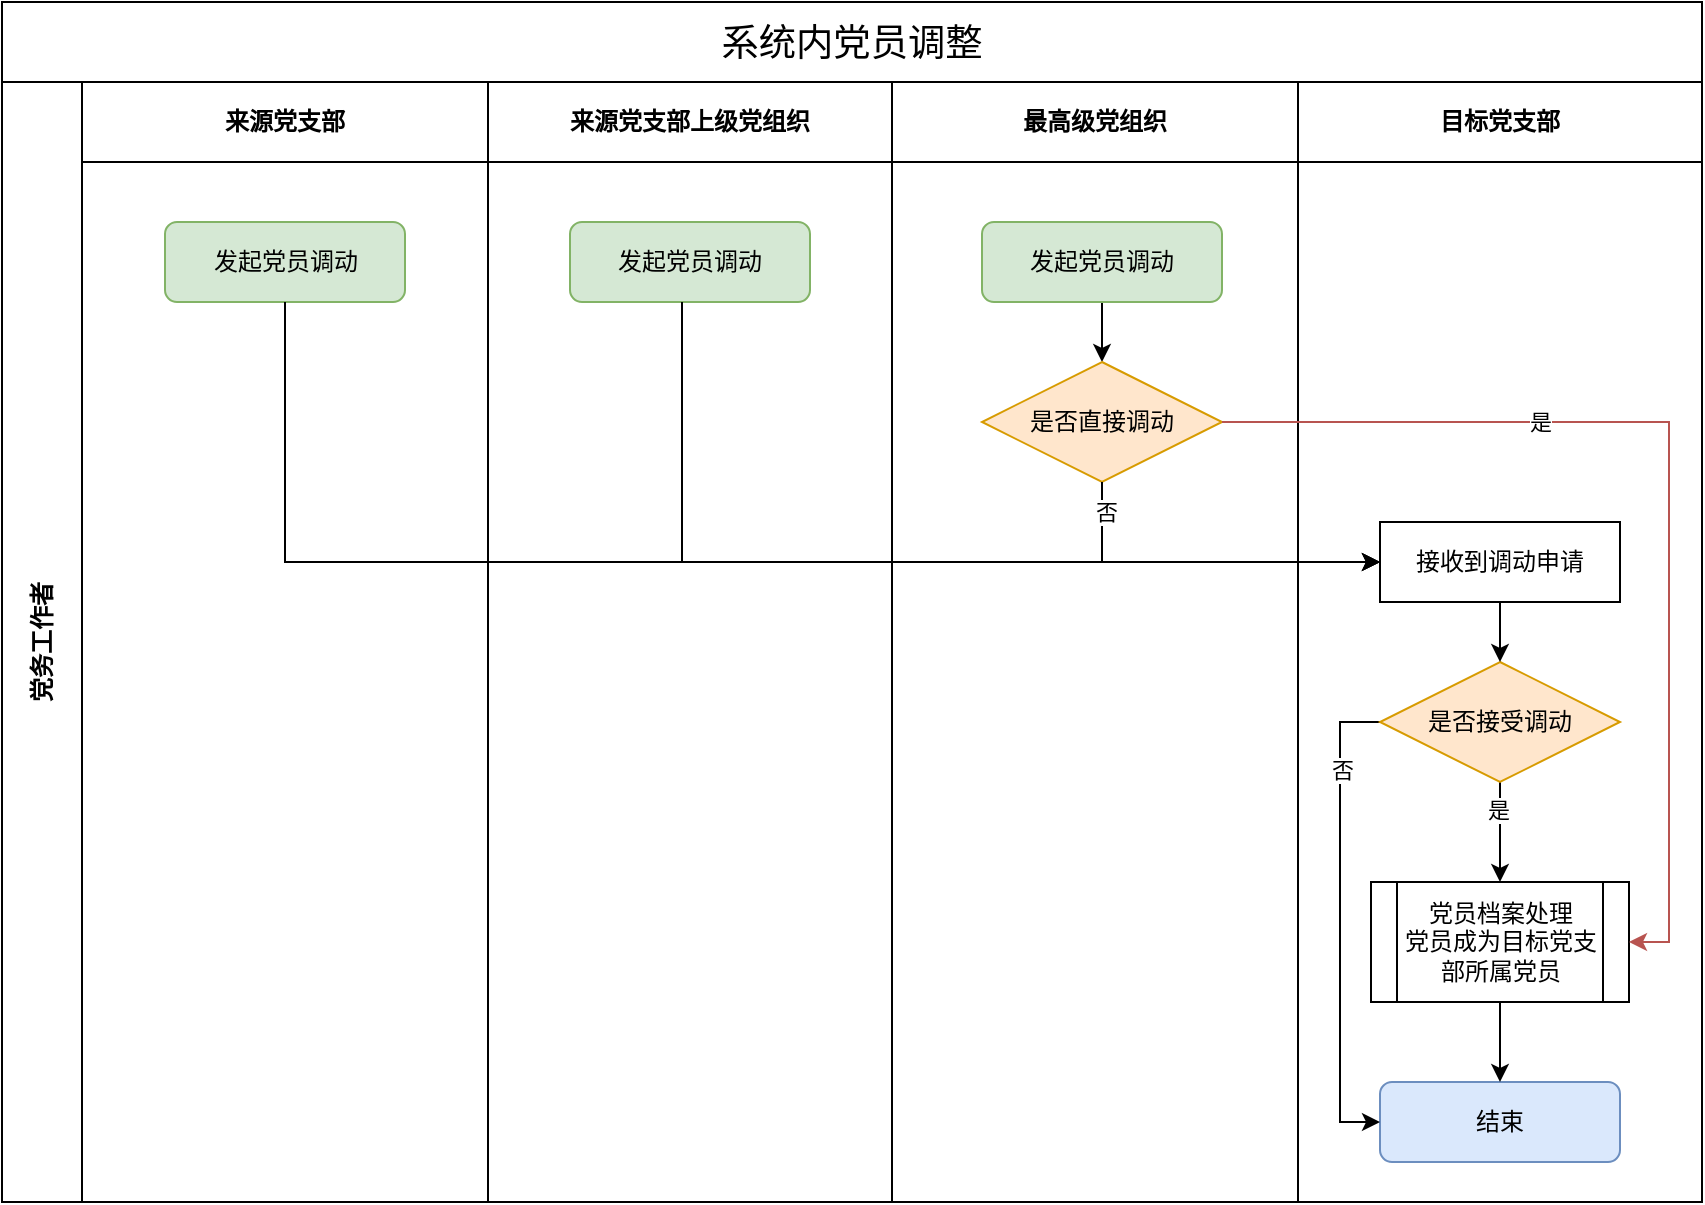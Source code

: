 <mxfile version="14.2.5" type="github" pages="7">
  <diagram id="wFE0QG_FPsp0jaGvCLVb" name="系统内党员调整">
    <mxGraphModel dx="1352" dy="815" grid="1" gridSize="10" guides="1" tooltips="1" connect="1" arrows="1" fold="1" page="1" pageScale="1" pageWidth="850" pageHeight="1100" math="0" shadow="0">
      <root>
        <mxCell id="0" />
        <mxCell id="1" parent="0" />
        <mxCell id="XHP7CSFlEneb-SU_DZhy-2" value="&lt;span style=&quot;font-weight: 400 ; font-size: 14pt ; line-height: 28px&quot;&gt;系统内党员调整&lt;/span&gt;&lt;span style=&quot;font-size: medium ; font-weight: 400&quot;&gt;&lt;/span&gt;" style="shape=table;childLayout=tableLayout;rowLines=0;columnLines=0;startSize=40;html=1;whiteSpace=wrap;collapsible=0;recursiveResize=0;expand=0;pointerEvents=0;fontStyle=1;align=center;" vertex="1" parent="1">
          <mxGeometry width="850" height="600" as="geometry" />
        </mxCell>
        <mxCell id="XHP7CSFlEneb-SU_DZhy-3" value="党务工作者" style="swimlane;horizontal=0;points=[[0,0.5],[1,0.5]];portConstraint=eastwest;startSize=40;html=1;whiteSpace=wrap;collapsible=0;recursiveResize=0;expand=0;pointerEvents=0;fontStyle=1" vertex="1" parent="XHP7CSFlEneb-SU_DZhy-2">
          <mxGeometry y="40" width="850" height="560" as="geometry" />
        </mxCell>
        <mxCell id="XHP7CSFlEneb-SU_DZhy-63" value="来源党支部" style="swimlane;connectable=0;startSize=40;html=1;whiteSpace=wrap;collapsible=0;recursiveResize=0;expand=0;pointerEvents=0;" vertex="1" parent="XHP7CSFlEneb-SU_DZhy-3">
          <mxGeometry x="40" width="203" height="560" as="geometry" />
        </mxCell>
        <mxCell id="XHP7CSFlEneb-SU_DZhy-65" value="发起党员调动" style="rounded=1;whiteSpace=wrap;html=1;fillColor=#d5e8d4;strokeColor=#82b366;" vertex="1" parent="XHP7CSFlEneb-SU_DZhy-63">
          <mxGeometry x="41.5" y="70" width="120" height="40" as="geometry" />
        </mxCell>
        <mxCell id="XHP7CSFlEneb-SU_DZhy-5" value="来源党支部上级党组织" style="swimlane;connectable=0;startSize=40;html=1;whiteSpace=wrap;collapsible=0;recursiveResize=0;expand=0;pointerEvents=0;" vertex="1" parent="XHP7CSFlEneb-SU_DZhy-3">
          <mxGeometry x="243" width="202" height="560" as="geometry" />
        </mxCell>
        <mxCell id="XHP7CSFlEneb-SU_DZhy-66" value="发起党员调动" style="rounded=1;whiteSpace=wrap;html=1;fillColor=#d5e8d4;strokeColor=#82b366;" vertex="1" parent="XHP7CSFlEneb-SU_DZhy-5">
          <mxGeometry x="41" y="70" width="120" height="40" as="geometry" />
        </mxCell>
        <mxCell id="XHP7CSFlEneb-SU_DZhy-64" value="最高级党组织" style="swimlane;connectable=0;startSize=40;html=1;whiteSpace=wrap;collapsible=0;recursiveResize=0;expand=0;pointerEvents=0;" vertex="1" parent="XHP7CSFlEneb-SU_DZhy-3">
          <mxGeometry x="445" width="203" height="560" as="geometry" />
        </mxCell>
        <mxCell id="XHP7CSFlEneb-SU_DZhy-76" style="edgeStyle=orthogonalEdgeStyle;rounded=0;orthogonalLoop=1;jettySize=auto;html=1;entryX=0.5;entryY=0;entryDx=0;entryDy=0;" edge="1" parent="XHP7CSFlEneb-SU_DZhy-64" source="XHP7CSFlEneb-SU_DZhy-67" target="XHP7CSFlEneb-SU_DZhy-75">
          <mxGeometry relative="1" as="geometry" />
        </mxCell>
        <mxCell id="XHP7CSFlEneb-SU_DZhy-67" value="发起党员调动" style="rounded=1;whiteSpace=wrap;html=1;fillColor=#d5e8d4;strokeColor=#82b366;" vertex="1" parent="XHP7CSFlEneb-SU_DZhy-64">
          <mxGeometry x="45" y="70" width="120" height="40" as="geometry" />
        </mxCell>
        <mxCell id="XHP7CSFlEneb-SU_DZhy-75" value="是否直接调动" style="rhombus;whiteSpace=wrap;html=1;fillColor=#ffe6cc;strokeColor=#d79b00;" vertex="1" parent="XHP7CSFlEneb-SU_DZhy-64">
          <mxGeometry x="45" y="140" width="120" height="60" as="geometry" />
        </mxCell>
        <mxCell id="XHP7CSFlEneb-SU_DZhy-6" value="目标党支部" style="swimlane;connectable=0;startSize=40;html=1;whiteSpace=wrap;collapsible=0;recursiveResize=0;expand=0;pointerEvents=0;" vertex="1" parent="XHP7CSFlEneb-SU_DZhy-3">
          <mxGeometry x="648" width="202" height="560" as="geometry" />
        </mxCell>
        <mxCell id="XHP7CSFlEneb-SU_DZhy-68" value="结束" style="rounded=1;whiteSpace=wrap;html=1;fillColor=#dae8fc;strokeColor=#6c8ebf;" vertex="1" parent="XHP7CSFlEneb-SU_DZhy-6">
          <mxGeometry x="41" y="500" width="120" height="40" as="geometry" />
        </mxCell>
        <mxCell id="XHP7CSFlEneb-SU_DZhy-84" style="edgeStyle=orthogonalEdgeStyle;rounded=0;orthogonalLoop=1;jettySize=auto;html=1;entryX=0.5;entryY=0;entryDx=0;entryDy=0;" edge="1" parent="XHP7CSFlEneb-SU_DZhy-6" source="XHP7CSFlEneb-SU_DZhy-69" target="XHP7CSFlEneb-SU_DZhy-70">
          <mxGeometry relative="1" as="geometry" />
        </mxCell>
        <mxCell id="XHP7CSFlEneb-SU_DZhy-86" value="是" style="edgeLabel;html=1;align=center;verticalAlign=middle;resizable=0;points=[];" vertex="1" connectable="0" parent="XHP7CSFlEneb-SU_DZhy-84">
          <mxGeometry x="-0.44" y="-1" relative="1" as="geometry">
            <mxPoint as="offset" />
          </mxGeometry>
        </mxCell>
        <mxCell id="XHP7CSFlEneb-SU_DZhy-85" style="edgeStyle=orthogonalEdgeStyle;rounded=0;orthogonalLoop=1;jettySize=auto;html=1;entryX=0;entryY=0.5;entryDx=0;entryDy=0;" edge="1" parent="XHP7CSFlEneb-SU_DZhy-6" source="XHP7CSFlEneb-SU_DZhy-69" target="XHP7CSFlEneb-SU_DZhy-68">
          <mxGeometry relative="1" as="geometry">
            <Array as="points">
              <mxPoint x="21" y="320" />
              <mxPoint x="21" y="520" />
            </Array>
          </mxGeometry>
        </mxCell>
        <mxCell id="XHP7CSFlEneb-SU_DZhy-87" value="否" style="edgeLabel;html=1;align=center;verticalAlign=middle;resizable=0;points=[];" vertex="1" connectable="0" parent="XHP7CSFlEneb-SU_DZhy-85">
          <mxGeometry x="-0.633" y="1" relative="1" as="geometry">
            <mxPoint as="offset" />
          </mxGeometry>
        </mxCell>
        <mxCell id="XHP7CSFlEneb-SU_DZhy-69" value="是否接受调动" style="rhombus;whiteSpace=wrap;html=1;fillColor=#ffe6cc;strokeColor=#d79b00;" vertex="1" parent="XHP7CSFlEneb-SU_DZhy-6">
          <mxGeometry x="41" y="290" width="120" height="60" as="geometry" />
        </mxCell>
        <mxCell id="XHP7CSFlEneb-SU_DZhy-88" style="edgeStyle=orthogonalEdgeStyle;rounded=0;orthogonalLoop=1;jettySize=auto;html=1;" edge="1" parent="XHP7CSFlEneb-SU_DZhy-6" source="XHP7CSFlEneb-SU_DZhy-70" target="XHP7CSFlEneb-SU_DZhy-68">
          <mxGeometry relative="1" as="geometry" />
        </mxCell>
        <mxCell id="XHP7CSFlEneb-SU_DZhy-70" value="党员档案处理&lt;br&gt;党员成为目标党支部所属党员" style="shape=process;whiteSpace=wrap;html=1;backgroundOutline=1;" vertex="1" parent="XHP7CSFlEneb-SU_DZhy-6">
          <mxGeometry x="36.5" y="400" width="129" height="60" as="geometry" />
        </mxCell>
        <mxCell id="XHP7CSFlEneb-SU_DZhy-83" style="edgeStyle=orthogonalEdgeStyle;rounded=0;orthogonalLoop=1;jettySize=auto;html=1;entryX=0.5;entryY=0;entryDx=0;entryDy=0;" edge="1" parent="XHP7CSFlEneb-SU_DZhy-6" source="XHP7CSFlEneb-SU_DZhy-71" target="XHP7CSFlEneb-SU_DZhy-69">
          <mxGeometry relative="1" as="geometry" />
        </mxCell>
        <mxCell id="XHP7CSFlEneb-SU_DZhy-71" value="接收到调动申请" style="rounded=0;whiteSpace=wrap;html=1;" vertex="1" parent="XHP7CSFlEneb-SU_DZhy-6">
          <mxGeometry x="41" y="220" width="120" height="40" as="geometry" />
        </mxCell>
        <mxCell id="XHP7CSFlEneb-SU_DZhy-73" style="edgeStyle=orthogonalEdgeStyle;rounded=0;orthogonalLoop=1;jettySize=auto;html=1;entryX=0;entryY=0.5;entryDx=0;entryDy=0;" edge="1" parent="XHP7CSFlEneb-SU_DZhy-3" source="XHP7CSFlEneb-SU_DZhy-66" target="XHP7CSFlEneb-SU_DZhy-71">
          <mxGeometry relative="1" as="geometry">
            <Array as="points">
              <mxPoint x="340" y="240" />
            </Array>
          </mxGeometry>
        </mxCell>
        <mxCell id="XHP7CSFlEneb-SU_DZhy-74" style="edgeStyle=orthogonalEdgeStyle;rounded=0;orthogonalLoop=1;jettySize=auto;html=1;entryX=0;entryY=0.5;entryDx=0;entryDy=0;" edge="1" parent="XHP7CSFlEneb-SU_DZhy-3" source="XHP7CSFlEneb-SU_DZhy-65" target="XHP7CSFlEneb-SU_DZhy-71">
          <mxGeometry relative="1" as="geometry">
            <Array as="points">
              <mxPoint x="142" y="240" />
            </Array>
          </mxGeometry>
        </mxCell>
        <mxCell id="XHP7CSFlEneb-SU_DZhy-78" style="edgeStyle=orthogonalEdgeStyle;rounded=0;orthogonalLoop=1;jettySize=auto;html=1;entryX=0;entryY=0.5;entryDx=0;entryDy=0;" edge="1" parent="XHP7CSFlEneb-SU_DZhy-3" source="XHP7CSFlEneb-SU_DZhy-75" target="XHP7CSFlEneb-SU_DZhy-71">
          <mxGeometry relative="1" as="geometry">
            <Array as="points">
              <mxPoint x="550" y="240" />
            </Array>
          </mxGeometry>
        </mxCell>
        <mxCell id="XHP7CSFlEneb-SU_DZhy-79" value="否" style="edgeLabel;html=1;align=center;verticalAlign=middle;resizable=0;points=[];" vertex="1" connectable="0" parent="XHP7CSFlEneb-SU_DZhy-78">
          <mxGeometry x="-0.832" y="2" relative="1" as="geometry">
            <mxPoint as="offset" />
          </mxGeometry>
        </mxCell>
        <mxCell id="XHP7CSFlEneb-SU_DZhy-81" style="edgeStyle=orthogonalEdgeStyle;rounded=0;orthogonalLoop=1;jettySize=auto;html=1;entryX=1;entryY=0.5;entryDx=0;entryDy=0;fillColor=#f8cecc;strokeColor=#b85450;fontColor=#FF3333;" edge="1" parent="XHP7CSFlEneb-SU_DZhy-3" source="XHP7CSFlEneb-SU_DZhy-75" target="XHP7CSFlEneb-SU_DZhy-70">
          <mxGeometry relative="1" as="geometry" />
        </mxCell>
        <mxCell id="XHP7CSFlEneb-SU_DZhy-82" value="是" style="edgeLabel;html=1;align=center;verticalAlign=middle;resizable=0;points=[];" vertex="1" connectable="0" parent="XHP7CSFlEneb-SU_DZhy-81">
          <mxGeometry x="-0.368" relative="1" as="geometry">
            <mxPoint as="offset" />
          </mxGeometry>
        </mxCell>
      </root>
    </mxGraphModel>
  </diagram>
  <diagram name="收发文件" id="UuhJoK6qxzrVRTR4FVk9">
    <mxGraphModel dx="1352" dy="815" grid="1" gridSize="10" guides="1" tooltips="1" connect="1" arrows="1" fold="1" page="1" pageScale="1" pageWidth="850" pageHeight="1100" math="0" shadow="0">
      <root>
        <mxCell id="rrvrpsECO1xIZ6n3qOBM-0" />
        <mxCell id="rrvrpsECO1xIZ6n3qOBM-1" parent="rrvrpsECO1xIZ6n3qOBM-0" />
        <mxCell id="rrvrpsECO1xIZ6n3qOBM-2" value="&lt;a name=&quot;_Toc63349679&quot; style=&quot;font-size: medium ; font-weight: 400&quot;&gt;&lt;span style=&quot;font-size: 14pt ; line-height: 28px&quot;&gt;收发文件&lt;/span&gt;&lt;/a&gt;&lt;span style=&quot;font-size: medium ; font-weight: 400&quot;&gt;&lt;/span&gt;" style="shape=table;childLayout=tableLayout;rowLines=0;columnLines=0;startSize=40;html=1;whiteSpace=wrap;collapsible=0;recursiveResize=0;expand=0;pointerEvents=0;fontStyle=1;align=center;" vertex="1" parent="rrvrpsECO1xIZ6n3qOBM-1">
          <mxGeometry width="850" height="610" as="geometry" />
        </mxCell>
        <mxCell id="rrvrpsECO1xIZ6n3qOBM-3" value="" style="swimlane;horizontal=0;points=[[0,0.5],[1,0.5]];portConstraint=eastwest;startSize=40;html=1;whiteSpace=wrap;collapsible=0;recursiveResize=0;expand=0;pointerEvents=0;fontStyle=1" vertex="1" parent="rrvrpsECO1xIZ6n3qOBM-2">
          <mxGeometry y="40" width="850" height="570" as="geometry" />
        </mxCell>
        <mxCell id="rrvrpsECO1xIZ6n3qOBM-4" value="发送党组织" style="swimlane;connectable=0;startSize=40;html=1;whiteSpace=wrap;collapsible=0;recursiveResize=0;expand=0;pointerEvents=0;" vertex="1" parent="rrvrpsECO1xIZ6n3qOBM-3">
          <mxGeometry x="40" width="203" height="570" as="geometry" />
        </mxCell>
        <mxCell id="rrvrpsECO1xIZ6n3qOBM-29" value="发送文件" style="rounded=1;whiteSpace=wrap;html=1;fillColor=#d5e8d4;strokeColor=#82b366;" vertex="1" parent="rrvrpsECO1xIZ6n3qOBM-4">
          <mxGeometry x="41.5" y="70" width="120" height="60" as="geometry" />
        </mxCell>
        <mxCell id="rrvrpsECO1xIZ6n3qOBM-30" value="结束" style="rounded=1;whiteSpace=wrap;html=1;fillColor=#dae8fc;strokeColor=#6c8ebf;" vertex="1" parent="rrvrpsECO1xIZ6n3qOBM-4">
          <mxGeometry x="40" y="480" width="120" height="60" as="geometry" />
        </mxCell>
        <mxCell id="rrvrpsECO1xIZ6n3qOBM-49" style="edgeStyle=orthogonalEdgeStyle;rounded=0;orthogonalLoop=1;jettySize=auto;html=1;entryX=0.5;entryY=0;entryDx=0;entryDy=0;fontColor=#000000;" edge="1" parent="rrvrpsECO1xIZ6n3qOBM-4" source="rrvrpsECO1xIZ6n3qOBM-40" target="rrvrpsECO1xIZ6n3qOBM-30">
          <mxGeometry relative="1" as="geometry" />
        </mxCell>
        <mxCell id="rrvrpsECO1xIZ6n3qOBM-40" value="反馈已回复" style="rounded=0;whiteSpace=wrap;html=1;fontColor=#000000;" vertex="1" parent="rrvrpsECO1xIZ6n3qOBM-4">
          <mxGeometry x="40" y="390" width="120" height="60" as="geometry" />
        </mxCell>
        <mxCell id="rrvrpsECO1xIZ6n3qOBM-48" style="edgeStyle=orthogonalEdgeStyle;rounded=0;orthogonalLoop=1;jettySize=auto;html=1;entryX=0;entryY=0.5;entryDx=0;entryDy=0;fontColor=#000000;" edge="1" parent="rrvrpsECO1xIZ6n3qOBM-4" source="rrvrpsECO1xIZ6n3qOBM-33" target="rrvrpsECO1xIZ6n3qOBM-30">
          <mxGeometry relative="1" as="geometry">
            <Array as="points">
              <mxPoint x="22" y="300" />
              <mxPoint x="22" y="500" />
            </Array>
          </mxGeometry>
        </mxCell>
        <mxCell id="rrvrpsECO1xIZ6n3qOBM-33" value="反馈已查收" style="rounded=0;whiteSpace=wrap;html=1;fontColor=#000000;" vertex="1" parent="rrvrpsECO1xIZ6n3qOBM-4">
          <mxGeometry x="40" y="270" width="120" height="60" as="geometry" />
        </mxCell>
        <mxCell id="rrvrpsECO1xIZ6n3qOBM-6" value="接收党组织" style="swimlane;connectable=0;startSize=40;html=1;whiteSpace=wrap;collapsible=0;recursiveResize=0;expand=0;pointerEvents=0;" vertex="1" parent="rrvrpsECO1xIZ6n3qOBM-3">
          <mxGeometry x="243" width="202" height="570" as="geometry" />
        </mxCell>
        <mxCell id="rrvrpsECO1xIZ6n3qOBM-32" value="查收文件" style="rounded=0;whiteSpace=wrap;html=1;fontColor=#000000;" vertex="1" parent="rrvrpsECO1xIZ6n3qOBM-6">
          <mxGeometry x="41" y="70" width="120" height="60" as="geometry" />
        </mxCell>
        <mxCell id="rrvrpsECO1xIZ6n3qOBM-31" value="要求回复党组织" style="swimlane;connectable=0;startSize=40;html=1;whiteSpace=wrap;collapsible=0;recursiveResize=0;expand=0;pointerEvents=0;" vertex="1" parent="rrvrpsECO1xIZ6n3qOBM-3">
          <mxGeometry x="445" width="203" height="570" as="geometry" />
        </mxCell>
        <mxCell id="rrvrpsECO1xIZ6n3qOBM-39" value="回复上报文件" style="shape=process;whiteSpace=wrap;html=1;backgroundOutline=1;fontColor=#000000;" vertex="1" parent="rrvrpsECO1xIZ6n3qOBM-31">
          <mxGeometry x="41.5" y="160" width="120" height="60" as="geometry" />
        </mxCell>
        <mxCell id="rrvrpsECO1xIZ6n3qOBM-36" value="要求回复党组织支部书记" style="swimlane;connectable=0;startSize=40;html=1;whiteSpace=wrap;collapsible=0;recursiveResize=0;expand=0;pointerEvents=0;" vertex="1" parent="rrvrpsECO1xIZ6n3qOBM-3">
          <mxGeometry x="648" width="202" height="570" as="geometry" />
        </mxCell>
        <mxCell id="rrvrpsECO1xIZ6n3qOBM-44" style="edgeStyle=orthogonalEdgeStyle;rounded=0;orthogonalLoop=1;jettySize=auto;html=1;entryX=0.5;entryY=0;entryDx=0;entryDy=0;fontColor=#000000;" edge="1" parent="rrvrpsECO1xIZ6n3qOBM-36" source="rrvrpsECO1xIZ6n3qOBM-37" target="rrvrpsECO1xIZ6n3qOBM-38">
          <mxGeometry relative="1" as="geometry" />
        </mxCell>
        <mxCell id="rrvrpsECO1xIZ6n3qOBM-37" value="支部书记书记审核上报文件" style="shape=process;whiteSpace=wrap;html=1;backgroundOutline=1;fontColor=#000000;" vertex="1" parent="rrvrpsECO1xIZ6n3qOBM-36">
          <mxGeometry x="32" y="160" width="120" height="60" as="geometry" />
        </mxCell>
        <mxCell id="rrvrpsECO1xIZ6n3qOBM-53" value="通过" style="edgeStyle=orthogonalEdgeStyle;rounded=0;orthogonalLoop=1;jettySize=auto;html=1;entryX=0.5;entryY=0;entryDx=0;entryDy=0;fontColor=#000000;" edge="1" parent="rrvrpsECO1xIZ6n3qOBM-36" source="rrvrpsECO1xIZ6n3qOBM-38" target="rrvrpsECO1xIZ6n3qOBM-52">
          <mxGeometry relative="1" as="geometry" />
        </mxCell>
        <mxCell id="rrvrpsECO1xIZ6n3qOBM-38" value="审核" style="rhombus;whiteSpace=wrap;html=1;fillColor=#ffe6cc;strokeColor=#d79b00;" vertex="1" parent="rrvrpsECO1xIZ6n3qOBM-36">
          <mxGeometry x="33" y="260" width="119" height="80" as="geometry" />
        </mxCell>
        <mxCell id="rrvrpsECO1xIZ6n3qOBM-52" value="上报回复文件" style="shape=process;whiteSpace=wrap;html=1;backgroundOutline=1;fontColor=#000000;" vertex="1" parent="rrvrpsECO1xIZ6n3qOBM-36">
          <mxGeometry x="33" y="390" width="120" height="60" as="geometry" />
        </mxCell>
        <mxCell id="rrvrpsECO1xIZ6n3qOBM-41" style="edgeStyle=orthogonalEdgeStyle;rounded=0;orthogonalLoop=1;jettySize=auto;html=1;entryX=0;entryY=0.5;entryDx=0;entryDy=0;fontColor=#000000;" edge="1" parent="rrvrpsECO1xIZ6n3qOBM-3" source="rrvrpsECO1xIZ6n3qOBM-29" target="rrvrpsECO1xIZ6n3qOBM-32">
          <mxGeometry relative="1" as="geometry" />
        </mxCell>
        <mxCell id="rrvrpsECO1xIZ6n3qOBM-42" style="edgeStyle=orthogonalEdgeStyle;rounded=0;orthogonalLoop=1;jettySize=auto;html=1;entryX=0;entryY=0.5;entryDx=0;entryDy=0;fontColor=#000000;fillColor=#d5e8d4;strokeColor=#82b366;" edge="1" parent="rrvrpsECO1xIZ6n3qOBM-3" source="rrvrpsECO1xIZ6n3qOBM-32" target="rrvrpsECO1xIZ6n3qOBM-39">
          <mxGeometry relative="1" as="geometry">
            <Array as="points">
              <mxPoint x="460" y="100" />
              <mxPoint x="460" y="190" />
            </Array>
          </mxGeometry>
        </mxCell>
        <mxCell id="rrvrpsECO1xIZ6n3qOBM-43" style="edgeStyle=orthogonalEdgeStyle;rounded=0;orthogonalLoop=1;jettySize=auto;html=1;entryX=0;entryY=0.5;entryDx=0;entryDy=0;fontColor=#000000;" edge="1" parent="rrvrpsECO1xIZ6n3qOBM-3" source="rrvrpsECO1xIZ6n3qOBM-39" target="rrvrpsECO1xIZ6n3qOBM-37">
          <mxGeometry relative="1" as="geometry" />
        </mxCell>
        <mxCell id="rrvrpsECO1xIZ6n3qOBM-45" style="edgeStyle=orthogonalEdgeStyle;rounded=0;orthogonalLoop=1;jettySize=auto;html=1;entryX=1;entryY=0.5;entryDx=0;entryDy=0;fontColor=#000000;" edge="1" parent="rrvrpsECO1xIZ6n3qOBM-3" source="rrvrpsECO1xIZ6n3qOBM-32" target="rrvrpsECO1xIZ6n3qOBM-33">
          <mxGeometry relative="1" as="geometry">
            <Array as="points">
              <mxPoint x="344" y="300" />
            </Array>
          </mxGeometry>
        </mxCell>
        <mxCell id="rrvrpsECO1xIZ6n3qOBM-46" style="edgeStyle=orthogonalEdgeStyle;rounded=0;orthogonalLoop=1;jettySize=auto;html=1;entryX=0.5;entryY=1;entryDx=0;entryDy=0;fontColor=#000000;" edge="1" parent="rrvrpsECO1xIZ6n3qOBM-3" source="rrvrpsECO1xIZ6n3qOBM-38" target="rrvrpsECO1xIZ6n3qOBM-39">
          <mxGeometry relative="1" as="geometry" />
        </mxCell>
        <mxCell id="rrvrpsECO1xIZ6n3qOBM-50" value="不通过" style="edgeLabel;html=1;align=center;verticalAlign=middle;resizable=0;points=[];fontColor=#000000;" vertex="1" connectable="0" parent="rrvrpsECO1xIZ6n3qOBM-46">
          <mxGeometry x="-0.273" y="-1" relative="1" as="geometry">
            <mxPoint as="offset" />
          </mxGeometry>
        </mxCell>
        <mxCell id="rrvrpsECO1xIZ6n3qOBM-54" style="edgeStyle=orthogonalEdgeStyle;rounded=0;orthogonalLoop=1;jettySize=auto;html=1;entryX=1;entryY=0.5;entryDx=0;entryDy=0;fontColor=#000000;" edge="1" parent="rrvrpsECO1xIZ6n3qOBM-3" source="rrvrpsECO1xIZ6n3qOBM-52" target="rrvrpsECO1xIZ6n3qOBM-40">
          <mxGeometry relative="1" as="geometry" />
        </mxCell>
      </root>
    </mxGraphModel>
  </diagram>
  <diagram name="意见建议" id="IPaIqwEZA2CNMzSPju4Y">
    <mxGraphModel dx="1352" dy="815" grid="1" gridSize="10" guides="1" tooltips="1" connect="1" arrows="1" fold="1" page="1" pageScale="1" pageWidth="850" pageHeight="1100" math="0" shadow="0">
      <root>
        <mxCell id="iaWqN3DPQbclEC1Hq9A2-0" />
        <mxCell id="iaWqN3DPQbclEC1Hq9A2-1" parent="iaWqN3DPQbclEC1Hq9A2-0" />
        <mxCell id="iaWqN3DPQbclEC1Hq9A2-2" value="&lt;a name=&quot;_Toc63349679&quot; style=&quot;font-size: medium ; font-weight: 400&quot;&gt;&lt;span style=&quot;font-size: 14pt ; line-height: 28px&quot;&gt;意见建议&lt;/span&gt;&lt;/a&gt;&lt;span style=&quot;font-size: medium ; font-weight: 400&quot;&gt;&lt;/span&gt;" style="shape=table;childLayout=tableLayout;rowLines=0;columnLines=0;startSize=40;html=1;whiteSpace=wrap;collapsible=0;recursiveResize=0;expand=0;pointerEvents=0;fontStyle=1;align=center;" vertex="1" parent="iaWqN3DPQbclEC1Hq9A2-1">
          <mxGeometry width="850" height="520" as="geometry" />
        </mxCell>
        <mxCell id="iaWqN3DPQbclEC1Hq9A2-3" value="" style="swimlane;horizontal=0;points=[[0,0.5],[1,0.5]];portConstraint=eastwest;startSize=40;html=1;whiteSpace=wrap;collapsible=0;recursiveResize=0;expand=0;pointerEvents=0;fontStyle=1" vertex="1" parent="iaWqN3DPQbclEC1Hq9A2-2">
          <mxGeometry y="40" width="850" height="480" as="geometry" />
        </mxCell>
        <mxCell id="iaWqN3DPQbclEC1Hq9A2-4" value="党员/非党员" style="swimlane;connectable=0;startSize=40;html=1;whiteSpace=wrap;collapsible=0;recursiveResize=0;expand=0;pointerEvents=0;" vertex="1" parent="iaWqN3DPQbclEC1Hq9A2-3">
          <mxGeometry x="40" width="406" height="480" as="geometry" />
        </mxCell>
        <mxCell id="iaWqN3DPQbclEC1Hq9A2-5" value="提交信息" style="rounded=1;whiteSpace=wrap;html=1;fillColor=#d5e8d4;strokeColor=#82b366;" vertex="1" parent="iaWqN3DPQbclEC1Hq9A2-4">
          <mxGeometry x="143" y="70" width="120" height="60" as="geometry" />
        </mxCell>
        <mxCell id="iaWqN3DPQbclEC1Hq9A2-6" value="结束" style="rounded=1;whiteSpace=wrap;html=1;fillColor=#dae8fc;strokeColor=#6c8ebf;" vertex="1" parent="iaWqN3DPQbclEC1Hq9A2-4">
          <mxGeometry x="143" y="380" width="120" height="60" as="geometry" />
        </mxCell>
        <mxCell id="iaWqN3DPQbclEC1Hq9A2-9" style="edgeStyle=orthogonalEdgeStyle;rounded=0;orthogonalLoop=1;jettySize=auto;html=1;fontColor=#000000;entryX=0.5;entryY=0;entryDx=0;entryDy=0;" edge="1" parent="iaWqN3DPQbclEC1Hq9A2-4" source="iaWqN3DPQbclEC1Hq9A2-10" target="iaWqN3DPQbclEC1Hq9A2-6">
          <mxGeometry relative="1" as="geometry">
            <mxPoint x="100" y="420" as="targetPoint" />
            <Array as="points">
              <mxPoint x="203" y="390" />
              <mxPoint x="203" y="390" />
            </Array>
          </mxGeometry>
        </mxCell>
        <mxCell id="iaWqN3DPQbclEC1Hq9A2-10" value="查看回复" style="rounded=0;whiteSpace=wrap;html=1;fontColor=#000000;" vertex="1" parent="iaWqN3DPQbclEC1Hq9A2-4">
          <mxGeometry x="143" y="270" width="120" height="60" as="geometry" />
        </mxCell>
        <mxCell id="iaWqN3DPQbclEC1Hq9A2-11" value="最高级党组织" style="swimlane;connectable=0;startSize=40;html=1;whiteSpace=wrap;collapsible=0;recursiveResize=0;expand=0;pointerEvents=0;" vertex="1" parent="iaWqN3DPQbclEC1Hq9A2-3">
          <mxGeometry x="446" width="404" height="480" as="geometry" />
        </mxCell>
        <mxCell id="iaWqN3DPQbclEC1Hq9A2-29" style="edgeStyle=orthogonalEdgeStyle;rounded=0;orthogonalLoop=1;jettySize=auto;html=1;entryX=0.5;entryY=0;entryDx=0;entryDy=0;fontColor=#000000;" edge="1" parent="iaWqN3DPQbclEC1Hq9A2-11" source="iaWqN3DPQbclEC1Hq9A2-12" target="iaWqN3DPQbclEC1Hq9A2-28">
          <mxGeometry relative="1" as="geometry" />
        </mxCell>
        <mxCell id="iaWqN3DPQbclEC1Hq9A2-12" value="查看信息" style="rounded=0;whiteSpace=wrap;html=1;fontColor=#000000;" vertex="1" parent="iaWqN3DPQbclEC1Hq9A2-11">
          <mxGeometry x="142" y="70" width="120" height="60" as="geometry" />
        </mxCell>
        <mxCell id="iaWqN3DPQbclEC1Hq9A2-28" value="回复信息" style="shape=process;whiteSpace=wrap;html=1;backgroundOutline=1;fontColor=#000000;" vertex="1" parent="iaWqN3DPQbclEC1Hq9A2-11">
          <mxGeometry x="142" y="180" width="120" height="60" as="geometry" />
        </mxCell>
        <mxCell id="iaWqN3DPQbclEC1Hq9A2-21" style="edgeStyle=orthogonalEdgeStyle;rounded=0;orthogonalLoop=1;jettySize=auto;html=1;entryX=0;entryY=0.5;entryDx=0;entryDy=0;fontColor=#000000;" edge="1" parent="iaWqN3DPQbclEC1Hq9A2-3" source="iaWqN3DPQbclEC1Hq9A2-5" target="iaWqN3DPQbclEC1Hq9A2-12">
          <mxGeometry relative="1" as="geometry" />
        </mxCell>
        <mxCell id="iaWqN3DPQbclEC1Hq9A2-22" style="edgeStyle=orthogonalEdgeStyle;rounded=0;orthogonalLoop=1;jettySize=auto;html=1;entryX=0;entryY=0.5;entryDx=0;entryDy=0;fontColor=#000000;fillColor=#d5e8d4;strokeColor=#82b366;" edge="1" parent="iaWqN3DPQbclEC1Hq9A2-3" source="iaWqN3DPQbclEC1Hq9A2-12" target="iaWqN3DPQbclEC1Hq9A2-14">
          <mxGeometry relative="1" as="geometry">
            <Array as="points">
              <mxPoint x="460" y="100" />
              <mxPoint x="460" y="190" />
            </Array>
          </mxGeometry>
        </mxCell>
        <mxCell id="iaWqN3DPQbclEC1Hq9A2-23" style="edgeStyle=orthogonalEdgeStyle;rounded=0;orthogonalLoop=1;jettySize=auto;html=1;entryX=0;entryY=0.5;entryDx=0;entryDy=0;fontColor=#000000;" edge="1" parent="iaWqN3DPQbclEC1Hq9A2-3" source="iaWqN3DPQbclEC1Hq9A2-14" target="iaWqN3DPQbclEC1Hq9A2-17">
          <mxGeometry relative="1" as="geometry" />
        </mxCell>
        <mxCell id="iaWqN3DPQbclEC1Hq9A2-25" style="edgeStyle=orthogonalEdgeStyle;rounded=0;orthogonalLoop=1;jettySize=auto;html=1;entryX=0.5;entryY=1;entryDx=0;entryDy=0;fontColor=#000000;" edge="1" parent="iaWqN3DPQbclEC1Hq9A2-3" source="iaWqN3DPQbclEC1Hq9A2-19" target="iaWqN3DPQbclEC1Hq9A2-14">
          <mxGeometry relative="1" as="geometry" />
        </mxCell>
        <mxCell id="iaWqN3DPQbclEC1Hq9A2-26" value="不通过" style="edgeLabel;html=1;align=center;verticalAlign=middle;resizable=0;points=[];fontColor=#000000;" vertex="1" connectable="0" parent="iaWqN3DPQbclEC1Hq9A2-25">
          <mxGeometry x="-0.273" y="-1" relative="1" as="geometry">
            <mxPoint as="offset" />
          </mxGeometry>
        </mxCell>
        <mxCell id="iaWqN3DPQbclEC1Hq9A2-30" style="edgeStyle=orthogonalEdgeStyle;rounded=0;orthogonalLoop=1;jettySize=auto;html=1;fontColor=#000000;" edge="1" parent="iaWqN3DPQbclEC1Hq9A2-3" source="iaWqN3DPQbclEC1Hq9A2-28" target="iaWqN3DPQbclEC1Hq9A2-10">
          <mxGeometry relative="1" as="geometry" />
        </mxCell>
      </root>
    </mxGraphModel>
  </diagram>
  <diagram name="检举控告" id="ljX34HEW6piBl5JjfBmh">
    <mxGraphModel dx="1352" dy="815" grid="1" gridSize="10" guides="1" tooltips="1" connect="1" arrows="1" fold="1" page="1" pageScale="1" pageWidth="850" pageHeight="1100" math="0" shadow="0">
      <root>
        <mxCell id="PK-ZXM4N85D4FQIFzfr3-0" />
        <mxCell id="PK-ZXM4N85D4FQIFzfr3-1" parent="PK-ZXM4N85D4FQIFzfr3-0" />
        <mxCell id="PK-ZXM4N85D4FQIFzfr3-2" value="&lt;span style=&quot;font-weight: 400 ; font-size: 14pt ; line-height: 28px&quot;&gt;检举控告&lt;/span&gt;&lt;span style=&quot;font-size: medium ; font-weight: 400&quot;&gt;&lt;/span&gt;" style="shape=table;childLayout=tableLayout;rowLines=0;columnLines=0;startSize=40;html=1;whiteSpace=wrap;collapsible=0;recursiveResize=0;expand=0;pointerEvents=0;fontStyle=1;align=center;" vertex="1" parent="PK-ZXM4N85D4FQIFzfr3-1">
          <mxGeometry width="850" height="520" as="geometry" />
        </mxCell>
        <mxCell id="PK-ZXM4N85D4FQIFzfr3-3" value="" style="swimlane;horizontal=0;points=[[0,0.5],[1,0.5]];portConstraint=eastwest;startSize=40;html=1;whiteSpace=wrap;collapsible=0;recursiveResize=0;expand=0;pointerEvents=0;fontStyle=1" vertex="1" parent="PK-ZXM4N85D4FQIFzfr3-2">
          <mxGeometry y="40" width="850" height="480" as="geometry" />
        </mxCell>
        <mxCell id="PK-ZXM4N85D4FQIFzfr3-4" value="党员/非党员" style="swimlane;connectable=0;startSize=40;html=1;whiteSpace=wrap;collapsible=0;recursiveResize=0;expand=0;pointerEvents=0;" vertex="1" parent="PK-ZXM4N85D4FQIFzfr3-3">
          <mxGeometry x="40" width="406" height="480" as="geometry" />
        </mxCell>
        <mxCell id="PK-ZXM4N85D4FQIFzfr3-5" value="提交信息" style="rounded=1;whiteSpace=wrap;html=1;fillColor=#d5e8d4;strokeColor=#82b366;" vertex="1" parent="PK-ZXM4N85D4FQIFzfr3-4">
          <mxGeometry x="143" y="70" width="120" height="60" as="geometry" />
        </mxCell>
        <mxCell id="PK-ZXM4N85D4FQIFzfr3-6" value="结束" style="rounded=1;whiteSpace=wrap;html=1;fillColor=#dae8fc;strokeColor=#6c8ebf;" vertex="1" parent="PK-ZXM4N85D4FQIFzfr3-4">
          <mxGeometry x="143" y="380" width="120" height="60" as="geometry" />
        </mxCell>
        <mxCell id="PK-ZXM4N85D4FQIFzfr3-7" style="edgeStyle=orthogonalEdgeStyle;rounded=0;orthogonalLoop=1;jettySize=auto;html=1;fontColor=#000000;entryX=0.5;entryY=0;entryDx=0;entryDy=0;" edge="1" parent="PK-ZXM4N85D4FQIFzfr3-4" source="PK-ZXM4N85D4FQIFzfr3-8" target="PK-ZXM4N85D4FQIFzfr3-6">
          <mxGeometry relative="1" as="geometry">
            <mxPoint x="100" y="420" as="targetPoint" />
            <Array as="points">
              <mxPoint x="203" y="390" />
              <mxPoint x="203" y="390" />
            </Array>
          </mxGeometry>
        </mxCell>
        <mxCell id="PK-ZXM4N85D4FQIFzfr3-8" value="查看回复" style="rounded=0;whiteSpace=wrap;html=1;fontColor=#000000;" vertex="1" parent="PK-ZXM4N85D4FQIFzfr3-4">
          <mxGeometry x="143" y="270" width="120" height="60" as="geometry" />
        </mxCell>
        <mxCell id="PK-ZXM4N85D4FQIFzfr3-9" value="最高级党组织" style="swimlane;connectable=0;startSize=40;html=1;whiteSpace=wrap;collapsible=0;recursiveResize=0;expand=0;pointerEvents=0;" vertex="1" parent="PK-ZXM4N85D4FQIFzfr3-3">
          <mxGeometry x="446" width="404" height="480" as="geometry" />
        </mxCell>
        <mxCell id="PK-ZXM4N85D4FQIFzfr3-10" style="edgeStyle=orthogonalEdgeStyle;rounded=0;orthogonalLoop=1;jettySize=auto;html=1;entryX=0.5;entryY=0;entryDx=0;entryDy=0;fontColor=#000000;" edge="1" parent="PK-ZXM4N85D4FQIFzfr3-9" source="PK-ZXM4N85D4FQIFzfr3-11" target="PK-ZXM4N85D4FQIFzfr3-12">
          <mxGeometry relative="1" as="geometry" />
        </mxCell>
        <mxCell id="PK-ZXM4N85D4FQIFzfr3-11" value="查看信息" style="rounded=0;whiteSpace=wrap;html=1;fontColor=#000000;" vertex="1" parent="PK-ZXM4N85D4FQIFzfr3-9">
          <mxGeometry x="142" y="70" width="120" height="60" as="geometry" />
        </mxCell>
        <mxCell id="PK-ZXM4N85D4FQIFzfr3-12" value="回复信息" style="shape=process;whiteSpace=wrap;html=1;backgroundOutline=1;fontColor=#000000;" vertex="1" parent="PK-ZXM4N85D4FQIFzfr3-9">
          <mxGeometry x="142" y="180" width="120" height="60" as="geometry" />
        </mxCell>
        <mxCell id="PK-ZXM4N85D4FQIFzfr3-13" style="edgeStyle=orthogonalEdgeStyle;rounded=0;orthogonalLoop=1;jettySize=auto;html=1;entryX=0;entryY=0.5;entryDx=0;entryDy=0;fontColor=#000000;" edge="1" parent="PK-ZXM4N85D4FQIFzfr3-3" source="PK-ZXM4N85D4FQIFzfr3-5" target="PK-ZXM4N85D4FQIFzfr3-11">
          <mxGeometry relative="1" as="geometry" />
        </mxCell>
        <mxCell id="PK-ZXM4N85D4FQIFzfr3-14" style="edgeStyle=orthogonalEdgeStyle;rounded=0;orthogonalLoop=1;jettySize=auto;html=1;entryX=0;entryY=0.5;entryDx=0;entryDy=0;fontColor=#000000;fillColor=#d5e8d4;strokeColor=#82b366;" edge="1" parent="PK-ZXM4N85D4FQIFzfr3-3" source="PK-ZXM4N85D4FQIFzfr3-11">
          <mxGeometry relative="1" as="geometry">
            <Array as="points">
              <mxPoint x="460" y="100" />
              <mxPoint x="460" y="190" />
            </Array>
          </mxGeometry>
        </mxCell>
        <mxCell id="PK-ZXM4N85D4FQIFzfr3-15" style="edgeStyle=orthogonalEdgeStyle;rounded=0;orthogonalLoop=1;jettySize=auto;html=1;entryX=0;entryY=0.5;entryDx=0;entryDy=0;fontColor=#000000;" edge="1" parent="PK-ZXM4N85D4FQIFzfr3-3">
          <mxGeometry relative="1" as="geometry" />
        </mxCell>
        <mxCell id="PK-ZXM4N85D4FQIFzfr3-16" style="edgeStyle=orthogonalEdgeStyle;rounded=0;orthogonalLoop=1;jettySize=auto;html=1;entryX=0.5;entryY=1;entryDx=0;entryDy=0;fontColor=#000000;" edge="1" parent="PK-ZXM4N85D4FQIFzfr3-3">
          <mxGeometry relative="1" as="geometry" />
        </mxCell>
        <mxCell id="PK-ZXM4N85D4FQIFzfr3-17" value="不通过" style="edgeLabel;html=1;align=center;verticalAlign=middle;resizable=0;points=[];fontColor=#000000;" vertex="1" connectable="0" parent="PK-ZXM4N85D4FQIFzfr3-16">
          <mxGeometry x="-0.273" y="-1" relative="1" as="geometry">
            <mxPoint as="offset" />
          </mxGeometry>
        </mxCell>
        <mxCell id="PK-ZXM4N85D4FQIFzfr3-18" style="edgeStyle=orthogonalEdgeStyle;rounded=0;orthogonalLoop=1;jettySize=auto;html=1;fontColor=#000000;" edge="1" parent="PK-ZXM4N85D4FQIFzfr3-3" source="PK-ZXM4N85D4FQIFzfr3-12" target="PK-ZXM4N85D4FQIFzfr3-8">
          <mxGeometry relative="1" as="geometry" />
        </mxCell>
      </root>
    </mxGraphModel>
  </diagram>
  <diagram id="e3JrkB8dAMptyVhgXXRW" name="重大事项报告">
    <mxGraphModel dx="1352" dy="815" grid="1" gridSize="10" guides="1" tooltips="1" connect="1" arrows="1" fold="1" page="1" pageScale="1" pageWidth="827" pageHeight="1169" math="0" shadow="0">
      <root>
        <mxCell id="c6qO3-fl6CzFuxKz2XOq-0" />
        <mxCell id="c6qO3-fl6CzFuxKz2XOq-1" parent="c6qO3-fl6CzFuxKz2XOq-0" />
        <mxCell id="c6qO3-fl6CzFuxKz2XOq-2" value="重大事项报告" style="shape=table;childLayout=tableLayout;rowLines=0;columnLines=0;startSize=40;html=1;whiteSpace=wrap;collapsible=0;recursiveResize=0;expand=0;pointerEvents=0;fontStyle=1;align=center;fontColor=#000000;" vertex="1" parent="c6qO3-fl6CzFuxKz2XOq-1">
          <mxGeometry width="820" height="520" as="geometry" />
        </mxCell>
        <mxCell id="c6qO3-fl6CzFuxKz2XOq-3" value="" style="swimlane;horizontal=0;points=[[0,0.5],[1,0.5]];portConstraint=eastwest;startSize=40;html=1;whiteSpace=wrap;collapsible=0;recursiveResize=0;expand=0;pointerEvents=0;fontStyle=1" vertex="1" parent="c6qO3-fl6CzFuxKz2XOq-2">
          <mxGeometry y="40" width="820" height="480" as="geometry" />
        </mxCell>
        <mxCell id="c6qO3-fl6CzFuxKz2XOq-4" value="上报党组织" style="swimlane;connectable=0;startSize=40;html=1;whiteSpace=wrap;collapsible=0;recursiveResize=0;expand=0;pointerEvents=0;" vertex="1" parent="c6qO3-fl6CzFuxKz2XOq-3">
          <mxGeometry x="40" width="260" height="480" as="geometry" />
        </mxCell>
        <mxCell id="c6qO3-fl6CzFuxKz2XOq-15" value="上报信息" style="rounded=1;whiteSpace=wrap;html=1;fillColor=#d5e8d4;strokeColor=#82b366;" vertex="1" parent="c6qO3-fl6CzFuxKz2XOq-4">
          <mxGeometry x="70" y="70" width="120" height="60" as="geometry" />
        </mxCell>
        <mxCell id="c6qO3-fl6CzFuxKz2XOq-5" value="上级党组织" style="swimlane;connectable=0;startSize=40;html=1;whiteSpace=wrap;collapsible=0;recursiveResize=0;expand=0;pointerEvents=0;" vertex="1" parent="c6qO3-fl6CzFuxKz2XOq-3">
          <mxGeometry x="300" width="260" height="480" as="geometry" />
        </mxCell>
        <mxCell id="c6qO3-fl6CzFuxKz2XOq-20" style="edgeStyle=orthogonalEdgeStyle;rounded=0;orthogonalLoop=1;jettySize=auto;html=1;entryX=0.5;entryY=0;entryDx=0;entryDy=0;entryPerimeter=0;fontColor=#000000;" edge="1" parent="c6qO3-fl6CzFuxKz2XOq-5" source="c6qO3-fl6CzFuxKz2XOq-16" target="c6qO3-fl6CzFuxKz2XOq-18">
          <mxGeometry relative="1" as="geometry" />
        </mxCell>
        <mxCell id="c6qO3-fl6CzFuxKz2XOq-16" value="逐级审核" style="shape=process;whiteSpace=wrap;html=1;backgroundOutline=1;fontColor=#000000;" vertex="1" parent="c6qO3-fl6CzFuxKz2XOq-5">
          <mxGeometry x="70" y="70" width="120" height="60" as="geometry" />
        </mxCell>
        <mxCell id="c6qO3-fl6CzFuxKz2XOq-18" value="审核" style="html=1;whiteSpace=wrap;aspect=fixed;shape=isoRectangle;fillColor=#ffe6cc;strokeColor=#d79b00;" vertex="1" parent="c6qO3-fl6CzFuxKz2XOq-5">
          <mxGeometry x="70" y="170" width="120" height="72" as="geometry" />
        </mxCell>
        <mxCell id="c6qO3-fl6CzFuxKz2XOq-6" value="最高级党组织" style="swimlane;connectable=0;startSize=40;html=1;whiteSpace=wrap;collapsible=0;recursiveResize=0;expand=0;pointerEvents=0;" vertex="1" parent="c6qO3-fl6CzFuxKz2XOq-3">
          <mxGeometry x="560" width="260" height="480" as="geometry" />
        </mxCell>
        <mxCell id="c6qO3-fl6CzFuxKz2XOq-23" style="edgeStyle=orthogonalEdgeStyle;rounded=0;orthogonalLoop=1;jettySize=auto;html=1;entryX=0.5;entryY=0.056;entryDx=0;entryDy=0;entryPerimeter=0;fontColor=#000000;" edge="1" parent="c6qO3-fl6CzFuxKz2XOq-6" source="c6qO3-fl6CzFuxKz2XOq-21" target="c6qO3-fl6CzFuxKz2XOq-22">
          <mxGeometry relative="1" as="geometry" />
        </mxCell>
        <mxCell id="c6qO3-fl6CzFuxKz2XOq-21" value="最终审核" style="shape=process;whiteSpace=wrap;html=1;backgroundOutline=1;fontColor=#000000;" vertex="1" parent="c6qO3-fl6CzFuxKz2XOq-6">
          <mxGeometry x="70" y="70" width="120" height="60" as="geometry" />
        </mxCell>
        <mxCell id="c6qO3-fl6CzFuxKz2XOq-26" value="通过" style="edgeStyle=orthogonalEdgeStyle;rounded=0;orthogonalLoop=1;jettySize=auto;html=1;entryX=0.5;entryY=0;entryDx=0;entryDy=0;fontColor=#000000;" edge="1" parent="c6qO3-fl6CzFuxKz2XOq-6" source="c6qO3-fl6CzFuxKz2XOq-22" target="c6qO3-fl6CzFuxKz2XOq-25">
          <mxGeometry relative="1" as="geometry" />
        </mxCell>
        <mxCell id="c6qO3-fl6CzFuxKz2XOq-22" value="审核" style="html=1;whiteSpace=wrap;aspect=fixed;shape=isoRectangle;fillColor=#ffe6cc;strokeColor=#d79b00;" vertex="1" parent="c6qO3-fl6CzFuxKz2XOq-6">
          <mxGeometry x="70" y="270" width="120" height="72" as="geometry" />
        </mxCell>
        <mxCell id="c6qO3-fl6CzFuxKz2XOq-25" value="结束" style="rounded=1;whiteSpace=wrap;html=1;fillColor=#dae8fc;strokeColor=#6c8ebf;" vertex="1" parent="c6qO3-fl6CzFuxKz2XOq-6">
          <mxGeometry x="70" y="390" width="120" height="60" as="geometry" />
        </mxCell>
        <mxCell id="c6qO3-fl6CzFuxKz2XOq-19" style="edgeStyle=orthogonalEdgeStyle;rounded=0;orthogonalLoop=1;jettySize=auto;html=1;entryX=0.5;entryY=1;entryDx=0;entryDy=0;fontColor=#000000;" edge="1" parent="c6qO3-fl6CzFuxKz2XOq-3" source="c6qO3-fl6CzFuxKz2XOq-18" target="c6qO3-fl6CzFuxKz2XOq-15">
          <mxGeometry relative="1" as="geometry" />
        </mxCell>
        <mxCell id="c6qO3-fl6CzFuxKz2XOq-27" value="退回，直接退回上报党组织" style="edgeLabel;html=1;align=center;verticalAlign=middle;resizable=0;points=[];fontColor=#000000;" vertex="1" connectable="0" parent="c6qO3-fl6CzFuxKz2XOq-19">
          <mxGeometry x="-0.217" y="-1" relative="1" as="geometry">
            <mxPoint as="offset" />
          </mxGeometry>
        </mxCell>
        <mxCell id="c6qO3-fl6CzFuxKz2XOq-24" style="edgeStyle=orthogonalEdgeStyle;rounded=0;orthogonalLoop=1;jettySize=auto;html=1;entryX=0.5;entryY=1;entryDx=0;entryDy=0;fontColor=#000000;" edge="1" parent="c6qO3-fl6CzFuxKz2XOq-3" source="c6qO3-fl6CzFuxKz2XOq-22" target="c6qO3-fl6CzFuxKz2XOq-15">
          <mxGeometry relative="1" as="geometry" />
        </mxCell>
        <mxCell id="c6qO3-fl6CzFuxKz2XOq-30" value="退回，直接退回上报党组织" style="edgeLabel;html=1;align=center;verticalAlign=middle;resizable=0;points=[];fontColor=#000000;" vertex="1" connectable="0" parent="c6qO3-fl6CzFuxKz2XOq-24">
          <mxGeometry x="-0.654" relative="1" as="geometry">
            <mxPoint as="offset" />
          </mxGeometry>
        </mxCell>
        <mxCell id="c6qO3-fl6CzFuxKz2XOq-28" value="通过" style="edgeStyle=orthogonalEdgeStyle;rounded=0;orthogonalLoop=1;jettySize=auto;html=1;entryX=0;entryY=0.5;entryDx=0;entryDy=0;fontColor=#000000;" edge="1" parent="c6qO3-fl6CzFuxKz2XOq-3" source="c6qO3-fl6CzFuxKz2XOq-18" target="c6qO3-fl6CzFuxKz2XOq-21">
          <mxGeometry relative="1" as="geometry">
            <Array as="points">
              <mxPoint x="580" y="206" />
              <mxPoint x="580" y="100" />
            </Array>
          </mxGeometry>
        </mxCell>
        <mxCell id="c6qO3-fl6CzFuxKz2XOq-29" style="edgeStyle=orthogonalEdgeStyle;rounded=0;orthogonalLoop=1;jettySize=auto;html=1;entryX=0;entryY=0.5;entryDx=0;entryDy=0;fontColor=#000000;" edge="1" parent="c6qO3-fl6CzFuxKz2XOq-3" source="c6qO3-fl6CzFuxKz2XOq-15" target="c6qO3-fl6CzFuxKz2XOq-16">
          <mxGeometry relative="1" as="geometry" />
        </mxCell>
      </root>
    </mxGraphModel>
  </diagram>
  <diagram name="纪检监督执纪工作" id="I0EnRBD_M2uKF18SxbGU">
    <mxGraphModel dx="1352" dy="815" grid="1" gridSize="10" guides="1" tooltips="1" connect="1" arrows="1" fold="1" page="1" pageScale="1" pageWidth="827" pageHeight="1169" math="0" shadow="0">
      <root>
        <mxCell id="mAla_tw-S8xQTKhCs3kh-0" />
        <mxCell id="mAla_tw-S8xQTKhCs3kh-1" parent="mAla_tw-S8xQTKhCs3kh-0" />
        <mxCell id="mAla_tw-S8xQTKhCs3kh-2" value="纪检监督执纪工作" style="shape=table;childLayout=tableLayout;rowLines=0;columnLines=0;startSize=40;html=1;whiteSpace=wrap;collapsible=0;recursiveResize=0;expand=0;pointerEvents=0;fontStyle=1;align=center;fontColor=#000000;" vertex="1" parent="mAla_tw-S8xQTKhCs3kh-1">
          <mxGeometry width="820" height="520" as="geometry" />
        </mxCell>
        <mxCell id="mAla_tw-S8xQTKhCs3kh-3" value="" style="swimlane;horizontal=0;points=[[0,0.5],[1,0.5]];portConstraint=eastwest;startSize=40;html=1;whiteSpace=wrap;collapsible=0;recursiveResize=0;expand=0;pointerEvents=0;fontStyle=1" vertex="1" parent="mAla_tw-S8xQTKhCs3kh-2">
          <mxGeometry y="40" width="820" height="480" as="geometry" />
        </mxCell>
        <mxCell id="mAla_tw-S8xQTKhCs3kh-4" value="上报党组织" style="swimlane;connectable=0;startSize=40;html=1;whiteSpace=wrap;collapsible=0;recursiveResize=0;expand=0;pointerEvents=0;" vertex="1" parent="mAla_tw-S8xQTKhCs3kh-3">
          <mxGeometry x="40" width="260" height="480" as="geometry" />
        </mxCell>
        <mxCell id="mAla_tw-S8xQTKhCs3kh-5" value="上报信息" style="rounded=1;whiteSpace=wrap;html=1;fillColor=#d5e8d4;strokeColor=#82b366;" vertex="1" parent="mAla_tw-S8xQTKhCs3kh-4">
          <mxGeometry x="70" y="70" width="120" height="60" as="geometry" />
        </mxCell>
        <mxCell id="mAla_tw-S8xQTKhCs3kh-6" value="上级党组织" style="swimlane;connectable=0;startSize=40;html=1;whiteSpace=wrap;collapsible=0;recursiveResize=0;expand=0;pointerEvents=0;" vertex="1" parent="mAla_tw-S8xQTKhCs3kh-3">
          <mxGeometry x="300" width="260" height="480" as="geometry" />
        </mxCell>
        <mxCell id="mAla_tw-S8xQTKhCs3kh-7" style="edgeStyle=orthogonalEdgeStyle;rounded=0;orthogonalLoop=1;jettySize=auto;html=1;entryX=0.5;entryY=0;entryDx=0;entryDy=0;entryPerimeter=0;fontColor=#000000;" edge="1" parent="mAla_tw-S8xQTKhCs3kh-6" source="mAla_tw-S8xQTKhCs3kh-8" target="mAla_tw-S8xQTKhCs3kh-9">
          <mxGeometry relative="1" as="geometry" />
        </mxCell>
        <mxCell id="mAla_tw-S8xQTKhCs3kh-8" value="逐级审核" style="shape=process;whiteSpace=wrap;html=1;backgroundOutline=1;fontColor=#000000;" vertex="1" parent="mAla_tw-S8xQTKhCs3kh-6">
          <mxGeometry x="70" y="70" width="120" height="60" as="geometry" />
        </mxCell>
        <mxCell id="mAla_tw-S8xQTKhCs3kh-9" value="审核" style="html=1;whiteSpace=wrap;aspect=fixed;shape=isoRectangle;fillColor=#ffe6cc;strokeColor=#d79b00;" vertex="1" parent="mAla_tw-S8xQTKhCs3kh-6">
          <mxGeometry x="70" y="170" width="120" height="72" as="geometry" />
        </mxCell>
        <mxCell id="mAla_tw-S8xQTKhCs3kh-10" value="最高级党组织" style="swimlane;connectable=0;startSize=40;html=1;whiteSpace=wrap;collapsible=0;recursiveResize=0;expand=0;pointerEvents=0;" vertex="1" parent="mAla_tw-S8xQTKhCs3kh-3">
          <mxGeometry x="560" width="260" height="480" as="geometry" />
        </mxCell>
        <mxCell id="mAla_tw-S8xQTKhCs3kh-11" style="edgeStyle=orthogonalEdgeStyle;rounded=0;orthogonalLoop=1;jettySize=auto;html=1;entryX=0.5;entryY=0.056;entryDx=0;entryDy=0;entryPerimeter=0;fontColor=#000000;" edge="1" parent="mAla_tw-S8xQTKhCs3kh-10" source="mAla_tw-S8xQTKhCs3kh-12" target="mAla_tw-S8xQTKhCs3kh-14">
          <mxGeometry relative="1" as="geometry" />
        </mxCell>
        <mxCell id="mAla_tw-S8xQTKhCs3kh-12" value="最终审核" style="shape=process;whiteSpace=wrap;html=1;backgroundOutline=1;fontColor=#000000;" vertex="1" parent="mAla_tw-S8xQTKhCs3kh-10">
          <mxGeometry x="70" y="70" width="120" height="60" as="geometry" />
        </mxCell>
        <mxCell id="mAla_tw-S8xQTKhCs3kh-13" value="通过" style="edgeStyle=orthogonalEdgeStyle;rounded=0;orthogonalLoop=1;jettySize=auto;html=1;entryX=0.5;entryY=0;entryDx=0;entryDy=0;fontColor=#000000;" edge="1" parent="mAla_tw-S8xQTKhCs3kh-10" source="mAla_tw-S8xQTKhCs3kh-14" target="mAla_tw-S8xQTKhCs3kh-15">
          <mxGeometry relative="1" as="geometry" />
        </mxCell>
        <mxCell id="mAla_tw-S8xQTKhCs3kh-14" value="审核" style="html=1;whiteSpace=wrap;aspect=fixed;shape=isoRectangle;fillColor=#ffe6cc;strokeColor=#d79b00;" vertex="1" parent="mAla_tw-S8xQTKhCs3kh-10">
          <mxGeometry x="70" y="270" width="120" height="72" as="geometry" />
        </mxCell>
        <mxCell id="mAla_tw-S8xQTKhCs3kh-15" value="结束" style="rounded=1;whiteSpace=wrap;html=1;fillColor=#dae8fc;strokeColor=#6c8ebf;" vertex="1" parent="mAla_tw-S8xQTKhCs3kh-10">
          <mxGeometry x="70" y="390" width="120" height="60" as="geometry" />
        </mxCell>
        <mxCell id="mAla_tw-S8xQTKhCs3kh-16" style="edgeStyle=orthogonalEdgeStyle;rounded=0;orthogonalLoop=1;jettySize=auto;html=1;entryX=0.5;entryY=1;entryDx=0;entryDy=0;fontColor=#000000;" edge="1" parent="mAla_tw-S8xQTKhCs3kh-3" source="mAla_tw-S8xQTKhCs3kh-9" target="mAla_tw-S8xQTKhCs3kh-5">
          <mxGeometry relative="1" as="geometry" />
        </mxCell>
        <mxCell id="mAla_tw-S8xQTKhCs3kh-17" value="退回，直接退回上报党组织" style="edgeLabel;html=1;align=center;verticalAlign=middle;resizable=0;points=[];fontColor=#000000;" vertex="1" connectable="0" parent="mAla_tw-S8xQTKhCs3kh-16">
          <mxGeometry x="-0.217" y="-1" relative="1" as="geometry">
            <mxPoint as="offset" />
          </mxGeometry>
        </mxCell>
        <mxCell id="mAla_tw-S8xQTKhCs3kh-18" style="edgeStyle=orthogonalEdgeStyle;rounded=0;orthogonalLoop=1;jettySize=auto;html=1;entryX=0.5;entryY=1;entryDx=0;entryDy=0;fontColor=#000000;" edge="1" parent="mAla_tw-S8xQTKhCs3kh-3" source="mAla_tw-S8xQTKhCs3kh-14" target="mAla_tw-S8xQTKhCs3kh-5">
          <mxGeometry relative="1" as="geometry" />
        </mxCell>
        <mxCell id="mAla_tw-S8xQTKhCs3kh-19" value="退回，直接退回上报党组织" style="edgeLabel;html=1;align=center;verticalAlign=middle;resizable=0;points=[];fontColor=#000000;" vertex="1" connectable="0" parent="mAla_tw-S8xQTKhCs3kh-18">
          <mxGeometry x="-0.654" relative="1" as="geometry">
            <mxPoint as="offset" />
          </mxGeometry>
        </mxCell>
        <mxCell id="mAla_tw-S8xQTKhCs3kh-20" value="通过" style="edgeStyle=orthogonalEdgeStyle;rounded=0;orthogonalLoop=1;jettySize=auto;html=1;entryX=0;entryY=0.5;entryDx=0;entryDy=0;fontColor=#000000;" edge="1" parent="mAla_tw-S8xQTKhCs3kh-3" source="mAla_tw-S8xQTKhCs3kh-9" target="mAla_tw-S8xQTKhCs3kh-12">
          <mxGeometry relative="1" as="geometry">
            <Array as="points">
              <mxPoint x="580" y="206" />
              <mxPoint x="580" y="100" />
            </Array>
          </mxGeometry>
        </mxCell>
        <mxCell id="mAla_tw-S8xQTKhCs3kh-21" style="edgeStyle=orthogonalEdgeStyle;rounded=0;orthogonalLoop=1;jettySize=auto;html=1;entryX=0;entryY=0.5;entryDx=0;entryDy=0;fontColor=#000000;" edge="1" parent="mAla_tw-S8xQTKhCs3kh-3" source="mAla_tw-S8xQTKhCs3kh-5" target="mAla_tw-S8xQTKhCs3kh-8">
          <mxGeometry relative="1" as="geometry" />
        </mxCell>
      </root>
    </mxGraphModel>
  </diagram>
  <diagram name="纪检工作台账" id="lTf7OWMSaNrOfk6LtMVU">
    <mxGraphModel dx="1352" dy="815" grid="1" gridSize="10" guides="1" tooltips="1" connect="1" arrows="1" fold="1" page="1" pageScale="1" pageWidth="827" pageHeight="1169" math="0" shadow="0">
      <root>
        <mxCell id="SwPh2z-CBjui9keRZuBd-0" />
        <mxCell id="SwPh2z-CBjui9keRZuBd-1" parent="SwPh2z-CBjui9keRZuBd-0" />
        <mxCell id="SwPh2z-CBjui9keRZuBd-2" value="纪检工作台账" style="shape=table;childLayout=tableLayout;rowLines=0;columnLines=0;startSize=40;html=1;whiteSpace=wrap;collapsible=0;recursiveResize=0;expand=0;pointerEvents=0;fontStyle=1;align=center;fontColor=#000000;" vertex="1" parent="SwPh2z-CBjui9keRZuBd-1">
          <mxGeometry width="820" height="520" as="geometry" />
        </mxCell>
        <mxCell id="SwPh2z-CBjui9keRZuBd-3" value="" style="swimlane;horizontal=0;points=[[0,0.5],[1,0.5]];portConstraint=eastwest;startSize=40;html=1;whiteSpace=wrap;collapsible=0;recursiveResize=0;expand=0;pointerEvents=0;fontStyle=1" vertex="1" parent="SwPh2z-CBjui9keRZuBd-2">
          <mxGeometry y="40" width="820" height="480" as="geometry" />
        </mxCell>
        <mxCell id="SwPh2z-CBjui9keRZuBd-4" value="上报党组织" style="swimlane;connectable=0;startSize=40;html=1;whiteSpace=wrap;collapsible=0;recursiveResize=0;expand=0;pointerEvents=0;" vertex="1" parent="SwPh2z-CBjui9keRZuBd-3">
          <mxGeometry x="40" width="260" height="480" as="geometry" />
        </mxCell>
        <mxCell id="SwPh2z-CBjui9keRZuBd-5" value="上报信息" style="rounded=1;whiteSpace=wrap;html=1;fillColor=#d5e8d4;strokeColor=#82b366;" vertex="1" parent="SwPh2z-CBjui9keRZuBd-4">
          <mxGeometry x="70" y="70" width="120" height="60" as="geometry" />
        </mxCell>
        <mxCell id="SwPh2z-CBjui9keRZuBd-6" value="上级党组织" style="swimlane;connectable=0;startSize=40;html=1;whiteSpace=wrap;collapsible=0;recursiveResize=0;expand=0;pointerEvents=0;" vertex="1" parent="SwPh2z-CBjui9keRZuBd-3">
          <mxGeometry x="300" width="260" height="480" as="geometry" />
        </mxCell>
        <mxCell id="SwPh2z-CBjui9keRZuBd-7" style="edgeStyle=orthogonalEdgeStyle;rounded=0;orthogonalLoop=1;jettySize=auto;html=1;entryX=0.5;entryY=0;entryDx=0;entryDy=0;entryPerimeter=0;fontColor=#000000;" edge="1" parent="SwPh2z-CBjui9keRZuBd-6" source="SwPh2z-CBjui9keRZuBd-8" target="SwPh2z-CBjui9keRZuBd-9">
          <mxGeometry relative="1" as="geometry" />
        </mxCell>
        <mxCell id="SwPh2z-CBjui9keRZuBd-8" value="逐级审核" style="shape=process;whiteSpace=wrap;html=1;backgroundOutline=1;fontColor=#000000;" vertex="1" parent="SwPh2z-CBjui9keRZuBd-6">
          <mxGeometry x="70" y="70" width="120" height="60" as="geometry" />
        </mxCell>
        <mxCell id="SwPh2z-CBjui9keRZuBd-9" value="审核" style="html=1;whiteSpace=wrap;aspect=fixed;shape=isoRectangle;fillColor=#ffe6cc;strokeColor=#d79b00;" vertex="1" parent="SwPh2z-CBjui9keRZuBd-6">
          <mxGeometry x="70" y="170" width="120" height="72" as="geometry" />
        </mxCell>
        <mxCell id="SwPh2z-CBjui9keRZuBd-10" value="最高级党组织" style="swimlane;connectable=0;startSize=40;html=1;whiteSpace=wrap;collapsible=0;recursiveResize=0;expand=0;pointerEvents=0;" vertex="1" parent="SwPh2z-CBjui9keRZuBd-3">
          <mxGeometry x="560" width="260" height="480" as="geometry" />
        </mxCell>
        <mxCell id="SwPh2z-CBjui9keRZuBd-11" style="edgeStyle=orthogonalEdgeStyle;rounded=0;orthogonalLoop=1;jettySize=auto;html=1;entryX=0.5;entryY=0.056;entryDx=0;entryDy=0;entryPerimeter=0;fontColor=#000000;" edge="1" parent="SwPh2z-CBjui9keRZuBd-10" source="SwPh2z-CBjui9keRZuBd-12" target="SwPh2z-CBjui9keRZuBd-14">
          <mxGeometry relative="1" as="geometry" />
        </mxCell>
        <mxCell id="SwPh2z-CBjui9keRZuBd-12" value="最终审核" style="shape=process;whiteSpace=wrap;html=1;backgroundOutline=1;fontColor=#000000;" vertex="1" parent="SwPh2z-CBjui9keRZuBd-10">
          <mxGeometry x="70" y="70" width="120" height="60" as="geometry" />
        </mxCell>
        <mxCell id="SwPh2z-CBjui9keRZuBd-13" value="通过" style="edgeStyle=orthogonalEdgeStyle;rounded=0;orthogonalLoop=1;jettySize=auto;html=1;entryX=0.5;entryY=0;entryDx=0;entryDy=0;fontColor=#000000;" edge="1" parent="SwPh2z-CBjui9keRZuBd-10" source="SwPh2z-CBjui9keRZuBd-14" target="SwPh2z-CBjui9keRZuBd-15">
          <mxGeometry relative="1" as="geometry" />
        </mxCell>
        <mxCell id="SwPh2z-CBjui9keRZuBd-14" value="审核" style="html=1;whiteSpace=wrap;aspect=fixed;shape=isoRectangle;fillColor=#ffe6cc;strokeColor=#d79b00;" vertex="1" parent="SwPh2z-CBjui9keRZuBd-10">
          <mxGeometry x="70" y="270" width="120" height="72" as="geometry" />
        </mxCell>
        <mxCell id="SwPh2z-CBjui9keRZuBd-15" value="结束" style="rounded=1;whiteSpace=wrap;html=1;fillColor=#dae8fc;strokeColor=#6c8ebf;" vertex="1" parent="SwPh2z-CBjui9keRZuBd-10">
          <mxGeometry x="70" y="390" width="120" height="60" as="geometry" />
        </mxCell>
        <mxCell id="SwPh2z-CBjui9keRZuBd-16" style="edgeStyle=orthogonalEdgeStyle;rounded=0;orthogonalLoop=1;jettySize=auto;html=1;entryX=0.5;entryY=1;entryDx=0;entryDy=0;fontColor=#000000;" edge="1" parent="SwPh2z-CBjui9keRZuBd-3" source="SwPh2z-CBjui9keRZuBd-9" target="SwPh2z-CBjui9keRZuBd-5">
          <mxGeometry relative="1" as="geometry" />
        </mxCell>
        <mxCell id="SwPh2z-CBjui9keRZuBd-17" value="退回，直接退回上报党组织" style="edgeLabel;html=1;align=center;verticalAlign=middle;resizable=0;points=[];fontColor=#000000;" vertex="1" connectable="0" parent="SwPh2z-CBjui9keRZuBd-16">
          <mxGeometry x="-0.217" y="-1" relative="1" as="geometry">
            <mxPoint as="offset" />
          </mxGeometry>
        </mxCell>
        <mxCell id="SwPh2z-CBjui9keRZuBd-18" style="edgeStyle=orthogonalEdgeStyle;rounded=0;orthogonalLoop=1;jettySize=auto;html=1;entryX=0.5;entryY=1;entryDx=0;entryDy=0;fontColor=#000000;" edge="1" parent="SwPh2z-CBjui9keRZuBd-3" source="SwPh2z-CBjui9keRZuBd-14" target="SwPh2z-CBjui9keRZuBd-5">
          <mxGeometry relative="1" as="geometry" />
        </mxCell>
        <mxCell id="SwPh2z-CBjui9keRZuBd-19" value="退回，直接退回上报党组织" style="edgeLabel;html=1;align=center;verticalAlign=middle;resizable=0;points=[];fontColor=#000000;" vertex="1" connectable="0" parent="SwPh2z-CBjui9keRZuBd-18">
          <mxGeometry x="-0.654" relative="1" as="geometry">
            <mxPoint as="offset" />
          </mxGeometry>
        </mxCell>
        <mxCell id="SwPh2z-CBjui9keRZuBd-20" value="通过" style="edgeStyle=orthogonalEdgeStyle;rounded=0;orthogonalLoop=1;jettySize=auto;html=1;entryX=0;entryY=0.5;entryDx=0;entryDy=0;fontColor=#000000;" edge="1" parent="SwPh2z-CBjui9keRZuBd-3" source="SwPh2z-CBjui9keRZuBd-9" target="SwPh2z-CBjui9keRZuBd-12">
          <mxGeometry relative="1" as="geometry">
            <Array as="points">
              <mxPoint x="580" y="206" />
              <mxPoint x="580" y="100" />
            </Array>
          </mxGeometry>
        </mxCell>
        <mxCell id="SwPh2z-CBjui9keRZuBd-21" style="edgeStyle=orthogonalEdgeStyle;rounded=0;orthogonalLoop=1;jettySize=auto;html=1;entryX=0;entryY=0.5;entryDx=0;entryDy=0;fontColor=#000000;" edge="1" parent="SwPh2z-CBjui9keRZuBd-3" source="SwPh2z-CBjui9keRZuBd-5" target="SwPh2z-CBjui9keRZuBd-8">
          <mxGeometry relative="1" as="geometry" />
        </mxCell>
      </root>
    </mxGraphModel>
  </diagram>
</mxfile>

